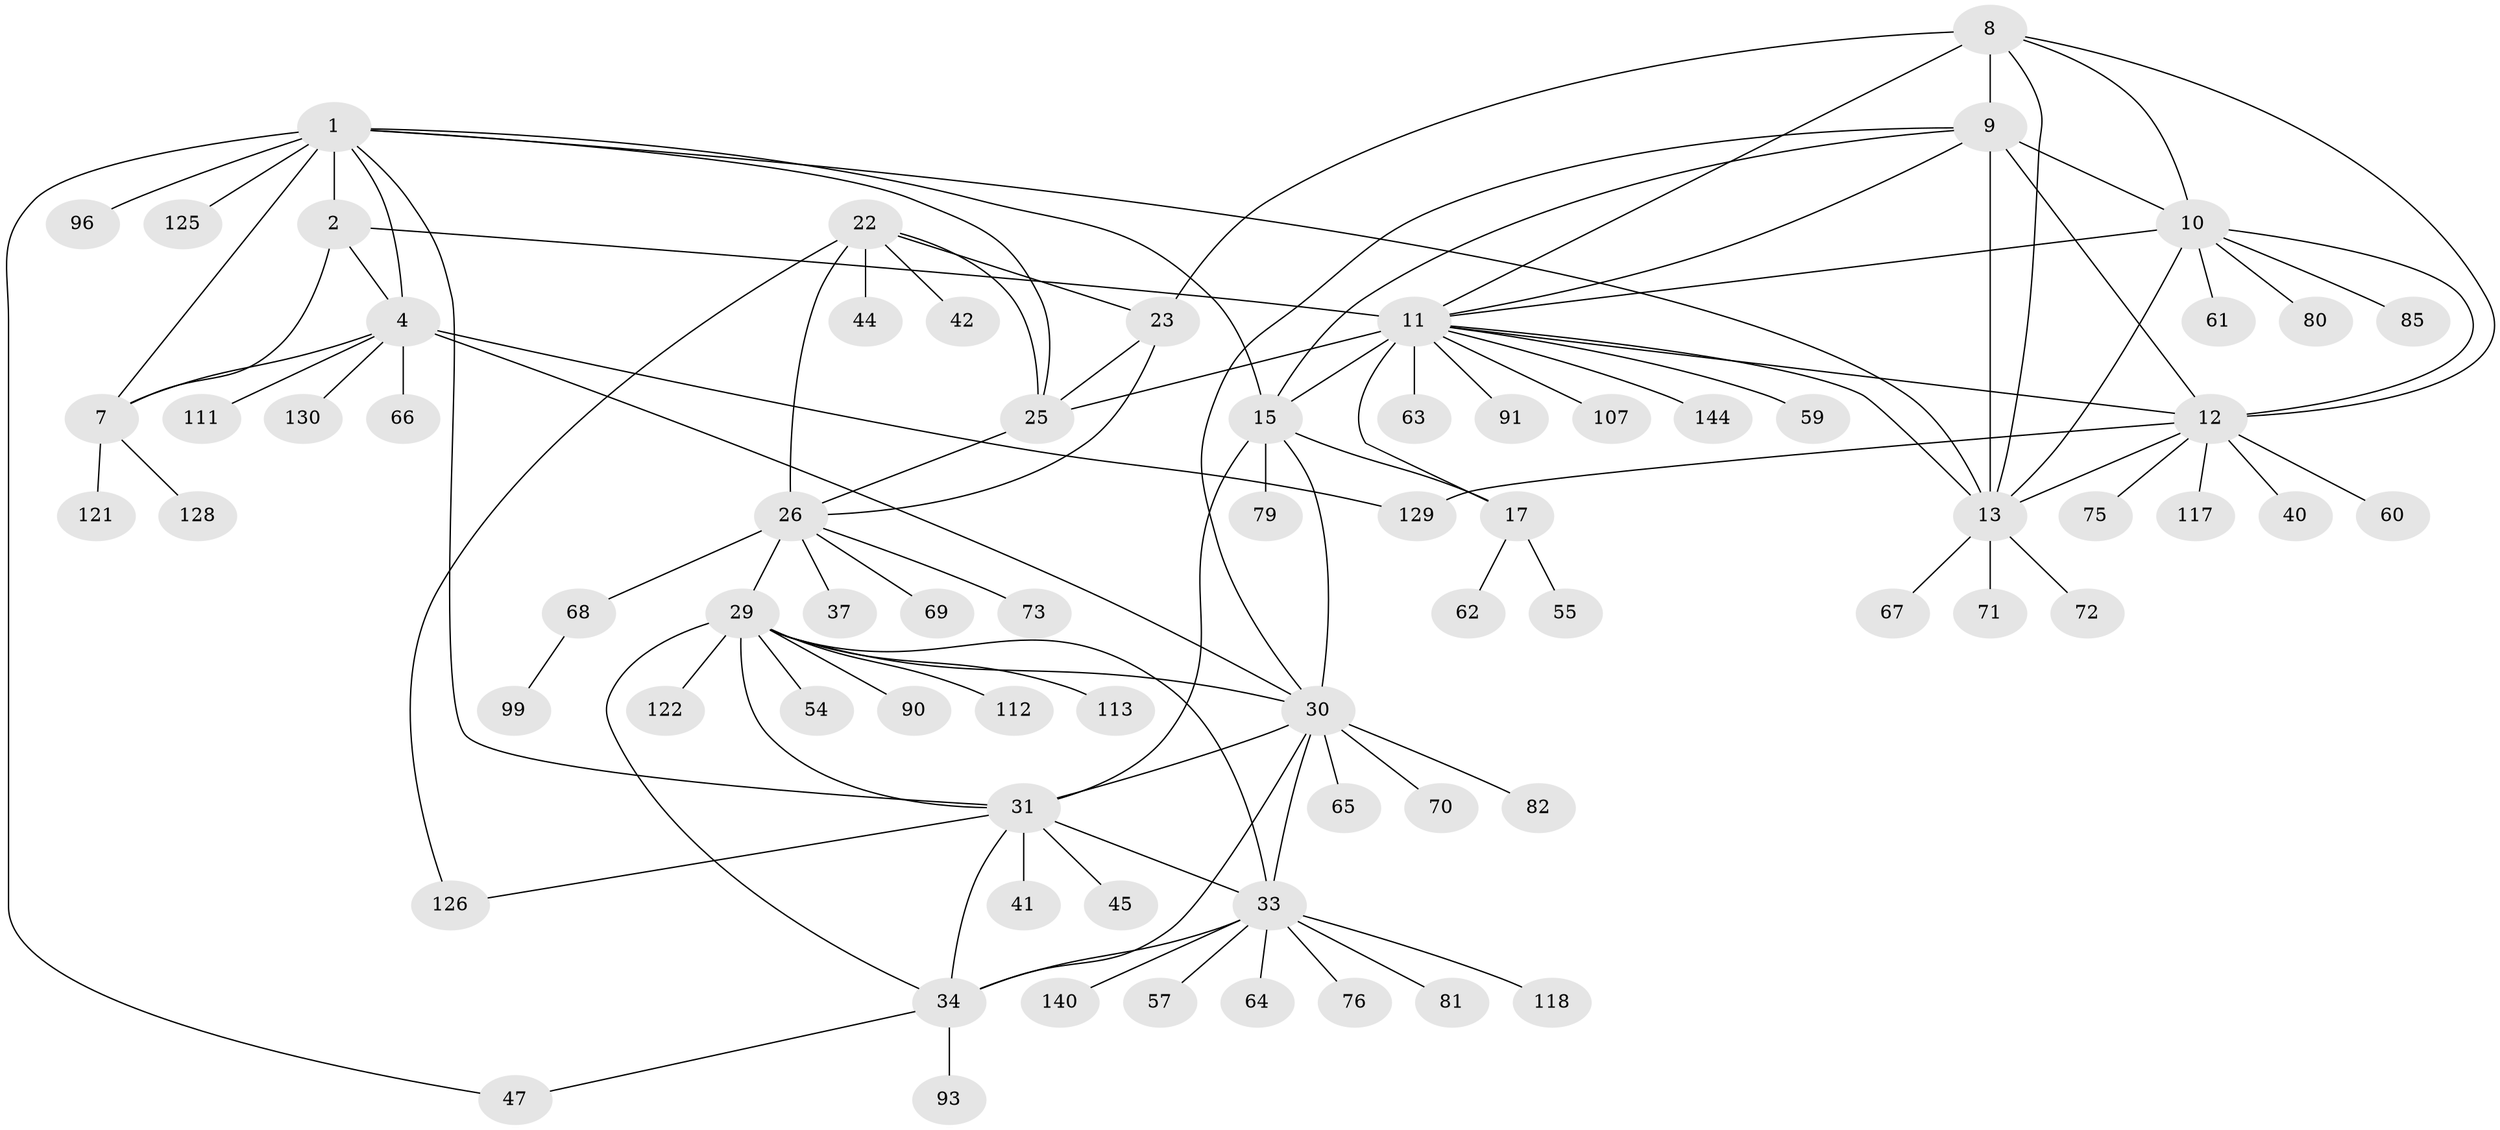 // original degree distribution, {10: 0.0410958904109589, 7: 0.0273972602739726, 11: 0.0136986301369863, 12: 0.03424657534246575, 8: 0.07534246575342465, 9: 0.03424657534246575, 15: 0.00684931506849315, 13: 0.00684931506849315, 1: 0.6164383561643836, 2: 0.1232876712328767, 3: 0.02054794520547945}
// Generated by graph-tools (version 1.1) at 2025/15/03/09/25 04:15:53]
// undirected, 73 vertices, 108 edges
graph export_dot {
graph [start="1"]
  node [color=gray90,style=filled];
  1 [super="+3"];
  2 [super="+5+39"];
  4 [super="+50"];
  7;
  8 [super="+53"];
  9 [super="+77+95+48+14"];
  10;
  11 [super="+16"];
  12;
  13;
  15 [super="+36+18+78+43+127+106+103+131"];
  17 [super="+115"];
  22 [super="+24"];
  23 [super="+104+49"];
  25 [super="+146"];
  26 [super="+28+97+124"];
  29;
  30 [super="+83"];
  31 [super="+35+51+32+101+46+38"];
  33;
  34;
  37;
  40;
  41;
  42;
  44;
  45;
  47;
  54;
  55 [super="+114"];
  57;
  59 [super="+141"];
  60;
  61;
  62;
  63;
  64;
  65;
  66;
  67;
  68;
  69;
  70;
  71;
  72;
  73;
  75;
  76;
  79;
  80;
  81;
  82;
  85;
  90;
  91;
  93;
  96 [super="+119"];
  99 [super="+145+135"];
  107;
  111;
  112;
  113;
  117;
  118 [super="+137"];
  121;
  122;
  125;
  126;
  128;
  129;
  130;
  140;
  144;
  1 -- 2 [weight=6];
  1 -- 4 [weight=3];
  1 -- 7 [weight=3];
  1 -- 25;
  1 -- 96;
  1 -- 125;
  1 -- 13;
  1 -- 47;
  1 -- 15;
  1 -- 31;
  2 -- 4 [weight=2];
  2 -- 7 [weight=2];
  2 -- 11;
  4 -- 7;
  4 -- 30;
  4 -- 66;
  4 -- 111;
  4 -- 129;
  4 -- 130;
  7 -- 121;
  7 -- 128;
  8 -- 9 [weight=2];
  8 -- 10;
  8 -- 11;
  8 -- 12;
  8 -- 13;
  8 -- 23;
  9 -- 10 [weight=2];
  9 -- 11 [weight=2];
  9 -- 12 [weight=2];
  9 -- 13 [weight=2];
  9 -- 30;
  9 -- 15;
  10 -- 11;
  10 -- 12;
  10 -- 13;
  10 -- 61;
  10 -- 80;
  10 -- 85;
  11 -- 12;
  11 -- 13;
  11 -- 59;
  11 -- 63;
  11 -- 91;
  11 -- 107;
  11 -- 144;
  11 -- 17 [weight=3];
  11 -- 25;
  11 -- 15 [weight=9];
  12 -- 13;
  12 -- 40;
  12 -- 60;
  12 -- 75;
  12 -- 117;
  12 -- 129;
  13 -- 67;
  13 -- 71;
  13 -- 72;
  15 -- 17 [weight=3];
  15 -- 79;
  15 -- 31;
  15 -- 30;
  17 -- 55;
  17 -- 62;
  22 -- 23 [weight=3];
  22 -- 25 [weight=3];
  22 -- 26 [weight=6];
  22 -- 42;
  22 -- 44;
  22 -- 126;
  23 -- 25;
  23 -- 26 [weight=2];
  25 -- 26 [weight=2];
  26 -- 29;
  26 -- 37;
  26 -- 68;
  26 -- 73;
  26 -- 69;
  29 -- 30;
  29 -- 31 [weight=3];
  29 -- 33;
  29 -- 34;
  29 -- 54;
  29 -- 90;
  29 -- 112;
  29 -- 113;
  29 -- 122;
  30 -- 31 [weight=3];
  30 -- 33;
  30 -- 34;
  30 -- 65;
  30 -- 70;
  30 -- 82;
  31 -- 33 [weight=3];
  31 -- 34 [weight=3];
  31 -- 126;
  31 -- 45;
  31 -- 41;
  33 -- 34;
  33 -- 57;
  33 -- 64;
  33 -- 76;
  33 -- 81;
  33 -- 118;
  33 -- 140;
  34 -- 47;
  34 -- 93;
  68 -- 99;
}
